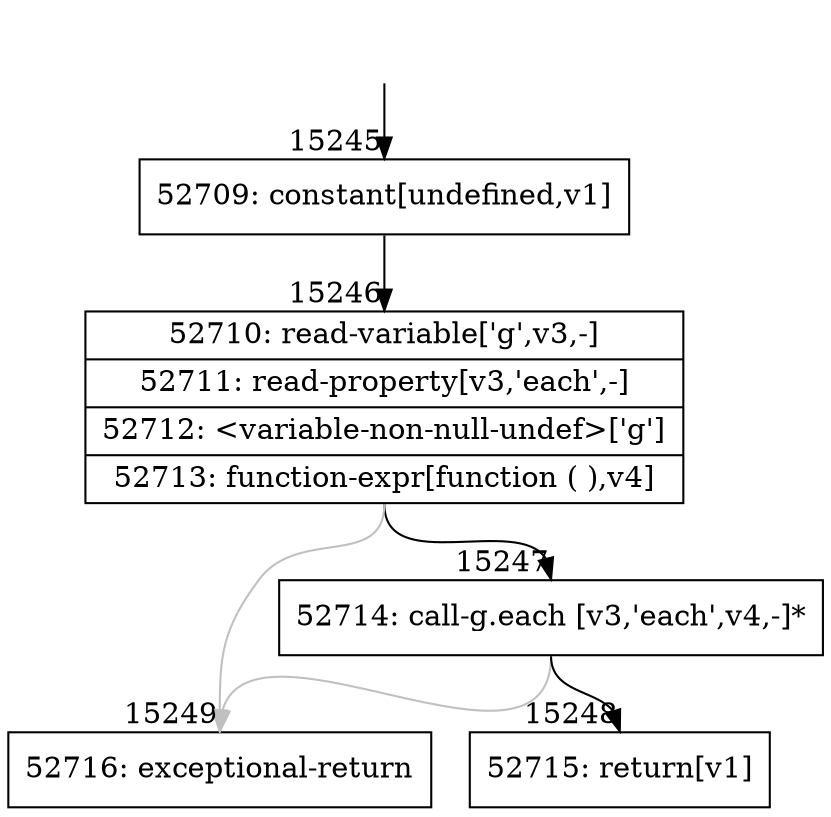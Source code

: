 digraph {
rankdir="TD"
BB_entry1413[shape=none,label=""];
BB_entry1413 -> BB15245 [tailport=s, headport=n, headlabel="    15245"]
BB15245 [shape=record label="{52709: constant[undefined,v1]}" ] 
BB15245 -> BB15246 [tailport=s, headport=n, headlabel="      15246"]
BB15246 [shape=record label="{52710: read-variable['g',v3,-]|52711: read-property[v3,'each',-]|52712: \<variable-non-null-undef\>['g']|52713: function-expr[function ( ),v4]}" ] 
BB15246 -> BB15247 [tailport=s, headport=n, headlabel="      15247"]
BB15246 -> BB15249 [tailport=s, headport=n, color=gray, headlabel="      15249"]
BB15247 [shape=record label="{52714: call-g.each [v3,'each',v4,-]*}" ] 
BB15247 -> BB15248 [tailport=s, headport=n, headlabel="      15248"]
BB15247 -> BB15249 [tailport=s, headport=n, color=gray]
BB15248 [shape=record label="{52715: return[v1]}" ] 
BB15249 [shape=record label="{52716: exceptional-return}" ] 
//#$~ 8965
}
